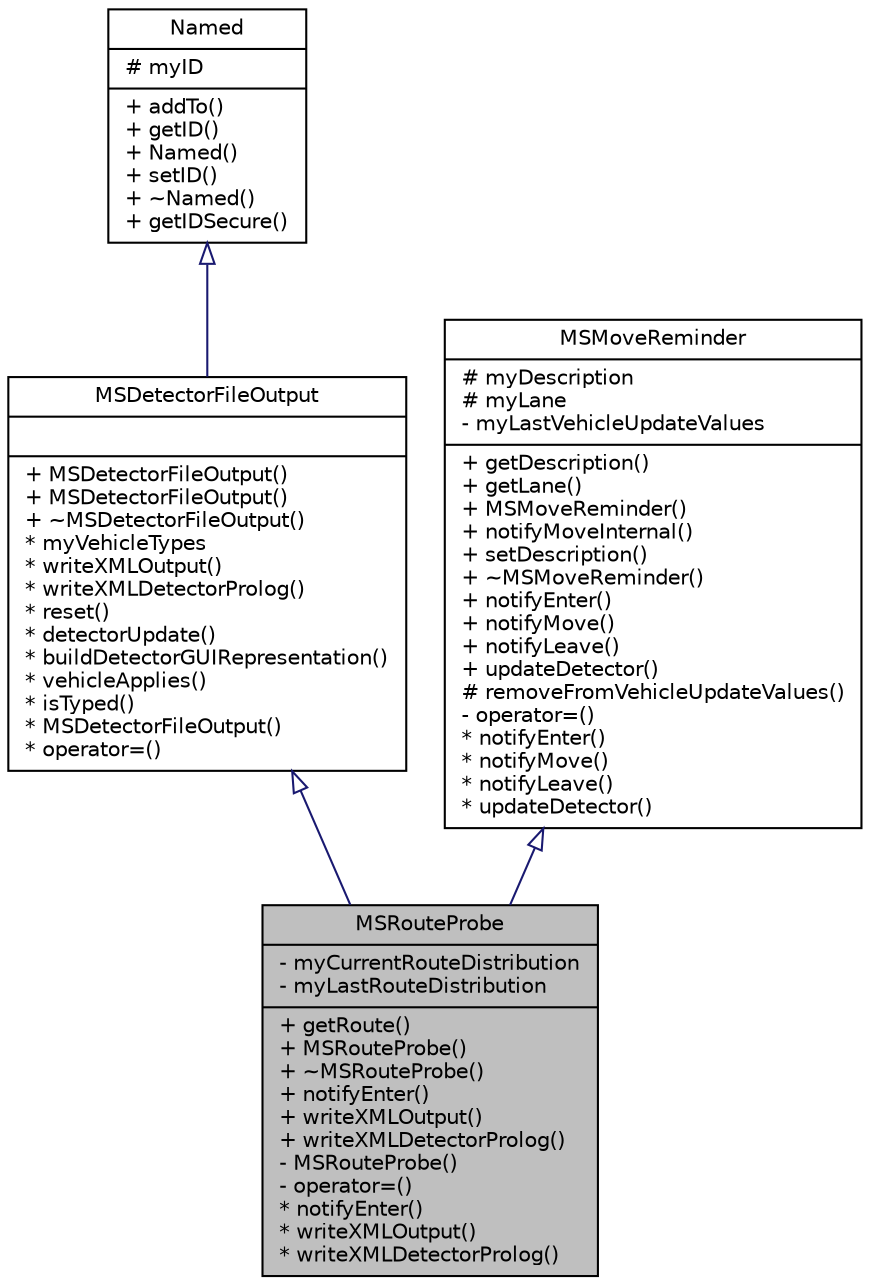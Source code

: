 digraph "MSRouteProbe"
{
  edge [fontname="Helvetica",fontsize="10",labelfontname="Helvetica",labelfontsize="10"];
  node [fontname="Helvetica",fontsize="10",shape=record];
  Node0 [label="{MSRouteProbe\n|- myCurrentRouteDistribution\l- myLastRouteDistribution\l|+ getRoute()\l+ MSRouteProbe()\l+ ~MSRouteProbe()\l+ notifyEnter()\l+ writeXMLOutput()\l+ writeXMLDetectorProlog()\l- MSRouteProbe()\l- operator=()\l* notifyEnter()\l* writeXMLOutput()\l* writeXMLDetectorProlog()\l}",height=0.2,width=0.4,color="black", fillcolor="grey75", style="filled", fontcolor="black"];
  Node1 -> Node0 [dir="back",color="midnightblue",fontsize="10",style="solid",arrowtail="onormal",fontname="Helvetica"];
  Node1 [label="{MSDetectorFileOutput\n||+ MSDetectorFileOutput()\l+ MSDetectorFileOutput()\l+ ~MSDetectorFileOutput()\l* myVehicleTypes\l* writeXMLOutput()\l* writeXMLDetectorProlog()\l* reset()\l* detectorUpdate()\l* buildDetectorGUIRepresentation()\l* vehicleApplies()\l* isTyped()\l* MSDetectorFileOutput()\l* operator=()\l}",height=0.2,width=0.4,color="black", fillcolor="white", style="filled",URL="$d4/de2/class_m_s_detector_file_output.html",tooltip="Base of value-generating classes (detectors) "];
  Node2 -> Node1 [dir="back",color="midnightblue",fontsize="10",style="solid",arrowtail="onormal",fontname="Helvetica"];
  Node2 [label="{Named\n|# myID\l|+ addTo()\l+ getID()\l+ Named()\l+ setID()\l+ ~Named()\l+ getIDSecure()\l}",height=0.2,width=0.4,color="black", fillcolor="white", style="filled",URL="$d5/dbf/class_named.html",tooltip="Base class for objects which have an id. "];
  Node3 -> Node0 [dir="back",color="midnightblue",fontsize="10",style="solid",arrowtail="onormal",fontname="Helvetica"];
  Node3 [label="{MSMoveReminder\n|# myDescription\l# myLane\l- myLastVehicleUpdateValues\l|+ getDescription()\l+ getLane()\l+ MSMoveReminder()\l+ notifyMoveInternal()\l+ setDescription()\l+ ~MSMoveReminder()\l+ notifyEnter()\l+ notifyMove()\l+ notifyLeave()\l+ updateDetector()\l# removeFromVehicleUpdateValues()\l- operator=()\l* notifyEnter()\l* notifyMove()\l* notifyLeave()\l* updateDetector()\l}",height=0.2,width=0.4,color="black", fillcolor="white", style="filled",URL="$d2/da5/class_m_s_move_reminder.html",tooltip="Something on a lane to be noticed about vehicle movement. "];
}
